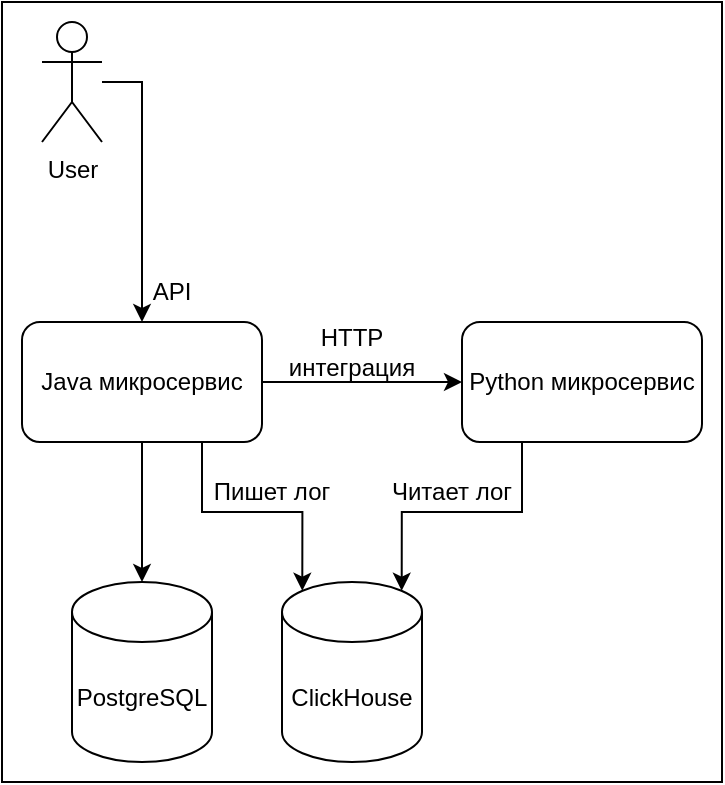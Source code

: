 <mxfile version="24.6.1" type="device" pages="2">
  <diagram name="Страница — 1" id="-mVTa0DePyqzk4QXyycc">
    <mxGraphModel dx="1008" dy="600" grid="1" gridSize="10" guides="1" tooltips="1" connect="1" arrows="1" fold="1" page="1" pageScale="1" pageWidth="827" pageHeight="1169" math="0" shadow="0">
      <root>
        <mxCell id="0" />
        <mxCell id="1" parent="0" />
        <mxCell id="YBPvFFRGD3DSdkH1i7i_-18" value="" style="rounded=0;whiteSpace=wrap;html=1;" vertex="1" parent="1">
          <mxGeometry x="130" y="10" width="360" height="390" as="geometry" />
        </mxCell>
        <mxCell id="YBPvFFRGD3DSdkH1i7i_-5" value="" style="edgeStyle=orthogonalEdgeStyle;rounded=0;orthogonalLoop=1;jettySize=auto;html=1;" edge="1" parent="1" source="YBPvFFRGD3DSdkH1i7i_-1" target="YBPvFFRGD3DSdkH1i7i_-3">
          <mxGeometry relative="1" as="geometry" />
        </mxCell>
        <mxCell id="YBPvFFRGD3DSdkH1i7i_-6" style="edgeStyle=orthogonalEdgeStyle;rounded=0;orthogonalLoop=1;jettySize=auto;html=1;entryX=0.145;entryY=0;entryDx=0;entryDy=4.35;entryPerimeter=0;exitX=0.75;exitY=1;exitDx=0;exitDy=0;" edge="1" parent="1" source="YBPvFFRGD3DSdkH1i7i_-1" target="YBPvFFRGD3DSdkH1i7i_-4">
          <mxGeometry relative="1" as="geometry" />
        </mxCell>
        <mxCell id="YBPvFFRGD3DSdkH1i7i_-13" style="edgeStyle=orthogonalEdgeStyle;rounded=0;orthogonalLoop=1;jettySize=auto;html=1;" edge="1" parent="1" source="YBPvFFRGD3DSdkH1i7i_-1" target="YBPvFFRGD3DSdkH1i7i_-2">
          <mxGeometry relative="1" as="geometry" />
        </mxCell>
        <mxCell id="YBPvFFRGD3DSdkH1i7i_-1" value="Java микросервис" style="rounded=1;whiteSpace=wrap;html=1;" vertex="1" parent="1">
          <mxGeometry x="140" y="170" width="120" height="60" as="geometry" />
        </mxCell>
        <mxCell id="YBPvFFRGD3DSdkH1i7i_-2" value="Python микросервис" style="rounded=1;whiteSpace=wrap;html=1;" vertex="1" parent="1">
          <mxGeometry x="360" y="170" width="120" height="60" as="geometry" />
        </mxCell>
        <mxCell id="YBPvFFRGD3DSdkH1i7i_-3" value="PostgreSQL" style="shape=cylinder3;whiteSpace=wrap;html=1;boundedLbl=1;backgroundOutline=1;size=15;" vertex="1" parent="1">
          <mxGeometry x="165" y="300" width="70" height="90" as="geometry" />
        </mxCell>
        <mxCell id="YBPvFFRGD3DSdkH1i7i_-4" value="ClickHouse" style="shape=cylinder3;whiteSpace=wrap;html=1;boundedLbl=1;backgroundOutline=1;size=15;" vertex="1" parent="1">
          <mxGeometry x="270" y="300" width="70" height="90" as="geometry" />
        </mxCell>
        <mxCell id="YBPvFFRGD3DSdkH1i7i_-7" style="edgeStyle=orthogonalEdgeStyle;rounded=0;orthogonalLoop=1;jettySize=auto;html=1;entryX=0.855;entryY=0;entryDx=0;entryDy=4.35;entryPerimeter=0;exitX=0.25;exitY=1;exitDx=0;exitDy=0;" edge="1" parent="1" source="YBPvFFRGD3DSdkH1i7i_-2" target="YBPvFFRGD3DSdkH1i7i_-4">
          <mxGeometry relative="1" as="geometry" />
        </mxCell>
        <mxCell id="YBPvFFRGD3DSdkH1i7i_-17" style="edgeStyle=orthogonalEdgeStyle;rounded=0;orthogonalLoop=1;jettySize=auto;html=1;" edge="1" parent="1" target="YBPvFFRGD3DSdkH1i7i_-1">
          <mxGeometry relative="1" as="geometry">
            <mxPoint x="180" y="50" as="sourcePoint" />
            <Array as="points">
              <mxPoint x="200" y="50" />
            </Array>
          </mxGeometry>
        </mxCell>
        <mxCell id="YBPvFFRGD3DSdkH1i7i_-8" value="User&lt;div&gt;&lt;br&gt;&lt;/div&gt;" style="shape=umlActor;verticalLabelPosition=bottom;verticalAlign=top;html=1;outlineConnect=0;" vertex="1" parent="1">
          <mxGeometry x="150" y="20" width="30" height="60" as="geometry" />
        </mxCell>
        <mxCell id="YBPvFFRGD3DSdkH1i7i_-10" value="API" style="text;html=1;align=center;verticalAlign=middle;whiteSpace=wrap;rounded=0;" vertex="1" parent="1">
          <mxGeometry x="185" y="140" width="60" height="30" as="geometry" />
        </mxCell>
        <mxCell id="YBPvFFRGD3DSdkH1i7i_-11" value="Пишет лог" style="text;html=1;align=center;verticalAlign=middle;whiteSpace=wrap;rounded=0;" vertex="1" parent="1">
          <mxGeometry x="230" y="240" width="70" height="30" as="geometry" />
        </mxCell>
        <mxCell id="YBPvFFRGD3DSdkH1i7i_-12" value="Читает лог" style="text;html=1;align=center;verticalAlign=middle;whiteSpace=wrap;rounded=0;" vertex="1" parent="1">
          <mxGeometry x="320" y="240" width="70" height="30" as="geometry" />
        </mxCell>
        <mxCell id="YBPvFFRGD3DSdkH1i7i_-14" value="HTTP интеграция" style="text;html=1;align=center;verticalAlign=middle;whiteSpace=wrap;rounded=0;" vertex="1" parent="1">
          <mxGeometry x="275" y="170" width="60" height="30" as="geometry" />
        </mxCell>
      </root>
    </mxGraphModel>
  </diagram>
  <diagram id="XD1Ft_4nNX5kkqwHnA2o" name="Страница — 2">
    <mxGraphModel dx="1008" dy="698" grid="1" gridSize="10" guides="1" tooltips="1" connect="1" arrows="1" fold="1" page="1" pageScale="1" pageWidth="827" pageHeight="1169" math="0" shadow="0">
      <root>
        <mxCell id="0" />
        <mxCell id="1" parent="0" />
        <mxCell id="P7aK7pZ-oNJQxpM8Jncw-1" style="edgeStyle=orthogonalEdgeStyle;rounded=0;orthogonalLoop=1;jettySize=auto;html=1;" edge="1" parent="1" source="WtncwqSkTByIa6whb1l8-1">
          <mxGeometry relative="1" as="geometry">
            <mxPoint x="140" y="560" as="targetPoint" />
          </mxGeometry>
        </mxCell>
        <mxCell id="WtncwqSkTByIa6whb1l8-1" value="Java микросервис" style="rounded=1;whiteSpace=wrap;html=1;" parent="1" vertex="1">
          <mxGeometry x="80" y="30" width="120" height="60" as="geometry" />
        </mxCell>
        <mxCell id="P7aK7pZ-oNJQxpM8Jncw-2" style="edgeStyle=orthogonalEdgeStyle;rounded=0;orthogonalLoop=1;jettySize=auto;html=1;" edge="1" parent="1" source="WtncwqSkTByIa6whb1l8-2">
          <mxGeometry relative="1" as="geometry">
            <mxPoint x="400" y="560" as="targetPoint" />
          </mxGeometry>
        </mxCell>
        <mxCell id="WtncwqSkTByIa6whb1l8-2" value="Python микросервис" style="rounded=1;whiteSpace=wrap;html=1;" parent="1" vertex="1">
          <mxGeometry x="340" y="30" width="120" height="60" as="geometry" />
        </mxCell>
        <mxCell id="P7aK7pZ-oNJQxpM8Jncw-3" style="edgeStyle=orthogonalEdgeStyle;rounded=0;orthogonalLoop=1;jettySize=auto;html=1;" edge="1" parent="1" source="P7aK7pZ-oNJQxpM8Jncw-4">
          <mxGeometry relative="1" as="geometry">
            <mxPoint x="270" y="560" as="targetPoint" />
          </mxGeometry>
        </mxCell>
        <mxCell id="P7aK7pZ-oNJQxpM8Jncw-4" value="ClickHouse" style="rounded=1;whiteSpace=wrap;html=1;" vertex="1" parent="1">
          <mxGeometry x="210" y="30" width="120" height="60" as="geometry" />
        </mxCell>
        <mxCell id="P7aK7pZ-oNJQxpM8Jncw-5" value="" style="endArrow=classic;html=1;rounded=0;" edge="1" parent="1">
          <mxGeometry width="50" height="50" relative="1" as="geometry">
            <mxPoint x="140" y="160" as="sourcePoint" />
            <mxPoint x="270" y="160" as="targetPoint" />
          </mxGeometry>
        </mxCell>
        <mxCell id="P7aK7pZ-oNJQxpM8Jncw-6" value="Постоянно пишет лог" style="text;html=1;align=center;verticalAlign=middle;whiteSpace=wrap;rounded=0;" vertex="1" parent="1">
          <mxGeometry x="180" y="130" width="60" height="30" as="geometry" />
        </mxCell>
        <mxCell id="P7aK7pZ-oNJQxpM8Jncw-7" value="" style="endArrow=none;dashed=1;html=1;rounded=0;" edge="1" parent="1">
          <mxGeometry width="50" height="50" relative="1" as="geometry">
            <mxPoint x="40" y="200" as="sourcePoint" />
            <mxPoint x="480" y="200" as="targetPoint" />
          </mxGeometry>
        </mxCell>
        <mxCell id="P7aK7pZ-oNJQxpM8Jncw-8" value="" style="endArrow=classic;html=1;rounded=0;" edge="1" parent="1">
          <mxGeometry width="50" height="50" relative="1" as="geometry">
            <mxPoint x="41" y="286" as="sourcePoint" />
            <mxPoint x="141" y="286" as="targetPoint" />
          </mxGeometry>
        </mxCell>
        <mxCell id="P7aK7pZ-oNJQxpM8Jncw-9" value="Пришел запрос от пользователя на получение графика" style="text;html=1;align=center;verticalAlign=middle;whiteSpace=wrap;rounded=0;" vertex="1" parent="1">
          <mxGeometry x="40" y="210" width="90" height="80" as="geometry" />
        </mxCell>
        <mxCell id="P7aK7pZ-oNJQxpM8Jncw-10" value="" style="endArrow=classic;html=1;rounded=0;" edge="1" parent="1">
          <mxGeometry width="50" height="50" relative="1" as="geometry">
            <mxPoint x="140" y="320" as="sourcePoint" />
            <mxPoint x="400" y="320" as="targetPoint" />
          </mxGeometry>
        </mxCell>
        <mxCell id="P7aK7pZ-oNJQxpM8Jncw-11" value="" style="endArrow=classic;html=1;rounded=0;" edge="1" parent="1">
          <mxGeometry width="50" height="50" relative="1" as="geometry">
            <mxPoint x="400" y="400" as="sourcePoint" />
            <mxPoint x="270" y="400" as="targetPoint" />
          </mxGeometry>
        </mxCell>
        <mxCell id="P7aK7pZ-oNJQxpM8Jncw-12" value="" style="endArrow=classic;html=1;rounded=0;" edge="1" parent="1">
          <mxGeometry width="50" height="50" relative="1" as="geometry">
            <mxPoint x="400" y="470" as="sourcePoint" />
            <mxPoint x="140" y="470" as="targetPoint" />
          </mxGeometry>
        </mxCell>
        <mxCell id="P7aK7pZ-oNJQxpM8Jncw-13" value="Запрос на получение графика через Http" style="text;html=1;align=center;verticalAlign=middle;whiteSpace=wrap;rounded=0;" vertex="1" parent="1">
          <mxGeometry x="180" y="260" width="60" height="60" as="geometry" />
        </mxCell>
        <mxCell id="P7aK7pZ-oNJQxpM8Jncw-14" value="SQL запрос на необходимые данные" style="text;html=1;align=center;verticalAlign=middle;whiteSpace=wrap;rounded=0;" vertex="1" parent="1">
          <mxGeometry x="290" y="340" width="80" height="60" as="geometry" />
        </mxCell>
        <mxCell id="P7aK7pZ-oNJQxpM8Jncw-15" value="Ответ на запрос (график)" style="text;html=1;align=center;verticalAlign=middle;whiteSpace=wrap;rounded=0;" vertex="1" parent="1">
          <mxGeometry x="180" y="420" width="60" height="50" as="geometry" />
        </mxCell>
      </root>
    </mxGraphModel>
  </diagram>
</mxfile>
